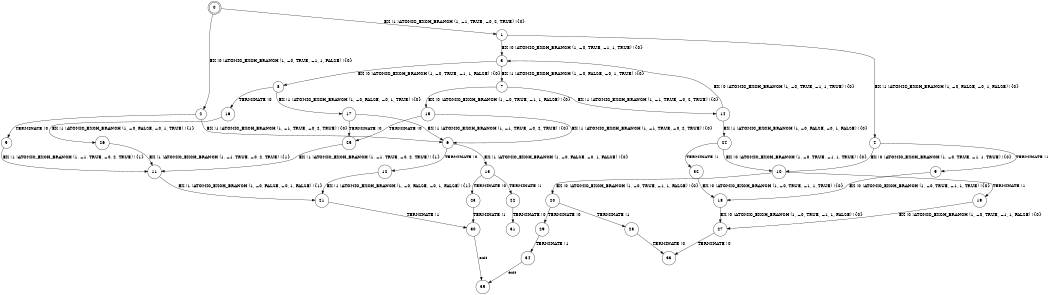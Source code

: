 digraph BCG {
size = "7, 10.5";
center = TRUE;
node [shape = circle];
0 [peripheries = 2];
0 -> 1 [label = "EX !1 !ATOMIC_EXCH_BRANCH (1, +1, TRUE, +0, 2, TRUE) !{0}"];
0 -> 2 [label = "EX !0 !ATOMIC_EXCH_BRANCH (1, +0, TRUE, +1, 1, FALSE) !{0}"];
1 -> 3 [label = "EX !0 !ATOMIC_EXCH_BRANCH (1, +0, TRUE, +1, 1, TRUE) !{0}"];
1 -> 4 [label = "EX !1 !ATOMIC_EXCH_BRANCH (1, +0, FALSE, +0, 1, FALSE) !{0}"];
2 -> 5 [label = "TERMINATE !0"];
2 -> 6 [label = "EX !1 !ATOMIC_EXCH_BRANCH (1, +1, TRUE, +0, 2, TRUE) !{0}"];
3 -> 7 [label = "EX !1 !ATOMIC_EXCH_BRANCH (1, +0, FALSE, +0, 1, TRUE) !{0}"];
3 -> 8 [label = "EX !0 !ATOMIC_EXCH_BRANCH (1, +0, TRUE, +1, 1, FALSE) !{0}"];
4 -> 9 [label = "TERMINATE !1"];
4 -> 10 [label = "EX !0 !ATOMIC_EXCH_BRANCH (1, +0, TRUE, +1, 1, TRUE) !{0}"];
5 -> 11 [label = "EX !1 !ATOMIC_EXCH_BRANCH (1, +1, TRUE, +0, 2, TRUE) !{1}"];
6 -> 12 [label = "TERMINATE !0"];
6 -> 13 [label = "EX !1 !ATOMIC_EXCH_BRANCH (1, +0, FALSE, +0, 1, FALSE) !{0}"];
7 -> 14 [label = "EX !1 !ATOMIC_EXCH_BRANCH (1, +1, TRUE, +0, 2, TRUE) !{0}"];
7 -> 15 [label = "EX !0 !ATOMIC_EXCH_BRANCH (1, +0, TRUE, +1, 1, FALSE) !{0}"];
8 -> 16 [label = "TERMINATE !0"];
8 -> 17 [label = "EX !1 !ATOMIC_EXCH_BRANCH (1, +0, FALSE, +0, 1, TRUE) !{0}"];
9 -> 18 [label = "EX !0 !ATOMIC_EXCH_BRANCH (1, +0, TRUE, +1, 1, TRUE) !{0}"];
10 -> 19 [label = "TERMINATE !1"];
10 -> 20 [label = "EX !0 !ATOMIC_EXCH_BRANCH (1, +0, TRUE, +1, 1, FALSE) !{0}"];
11 -> 21 [label = "EX !1 !ATOMIC_EXCH_BRANCH (1, +0, FALSE, +0, 1, FALSE) !{1}"];
12 -> 21 [label = "EX !1 !ATOMIC_EXCH_BRANCH (1, +0, FALSE, +0, 1, FALSE) !{1}"];
13 -> 22 [label = "TERMINATE !1"];
13 -> 23 [label = "TERMINATE !0"];
14 -> 24 [label = "EX !1 !ATOMIC_EXCH_BRANCH (1, +0, FALSE, +0, 1, FALSE) !{0}"];
14 -> 3 [label = "EX !0 !ATOMIC_EXCH_BRANCH (1, +0, TRUE, +1, 1, TRUE) !{0}"];
15 -> 25 [label = "TERMINATE !0"];
15 -> 6 [label = "EX !1 !ATOMIC_EXCH_BRANCH (1, +1, TRUE, +0, 2, TRUE) !{0}"];
16 -> 26 [label = "EX !1 !ATOMIC_EXCH_BRANCH (1, +0, FALSE, +0, 1, TRUE) !{1}"];
17 -> 25 [label = "TERMINATE !0"];
17 -> 6 [label = "EX !1 !ATOMIC_EXCH_BRANCH (1, +1, TRUE, +0, 2, TRUE) !{0}"];
18 -> 27 [label = "EX !0 !ATOMIC_EXCH_BRANCH (1, +0, TRUE, +1, 1, FALSE) !{0}"];
19 -> 27 [label = "EX !0 !ATOMIC_EXCH_BRANCH (1, +0, TRUE, +1, 1, FALSE) !{0}"];
20 -> 28 [label = "TERMINATE !1"];
20 -> 29 [label = "TERMINATE !0"];
21 -> 30 [label = "TERMINATE !1"];
22 -> 31 [label = "TERMINATE !0"];
23 -> 30 [label = "TERMINATE !1"];
24 -> 32 [label = "TERMINATE !1"];
24 -> 10 [label = "EX !0 !ATOMIC_EXCH_BRANCH (1, +0, TRUE, +1, 1, TRUE) !{0}"];
25 -> 11 [label = "EX !1 !ATOMIC_EXCH_BRANCH (1, +1, TRUE, +0, 2, TRUE) !{1}"];
26 -> 11 [label = "EX !1 !ATOMIC_EXCH_BRANCH (1, +1, TRUE, +0, 2, TRUE) !{1}"];
27 -> 33 [label = "TERMINATE !0"];
28 -> 33 [label = "TERMINATE !0"];
29 -> 34 [label = "TERMINATE !1"];
30 -> 35 [label = "exit"];
32 -> 18 [label = "EX !0 !ATOMIC_EXCH_BRANCH (1, +0, TRUE, +1, 1, TRUE) !{0}"];
34 -> 35 [label = "exit"];
}
